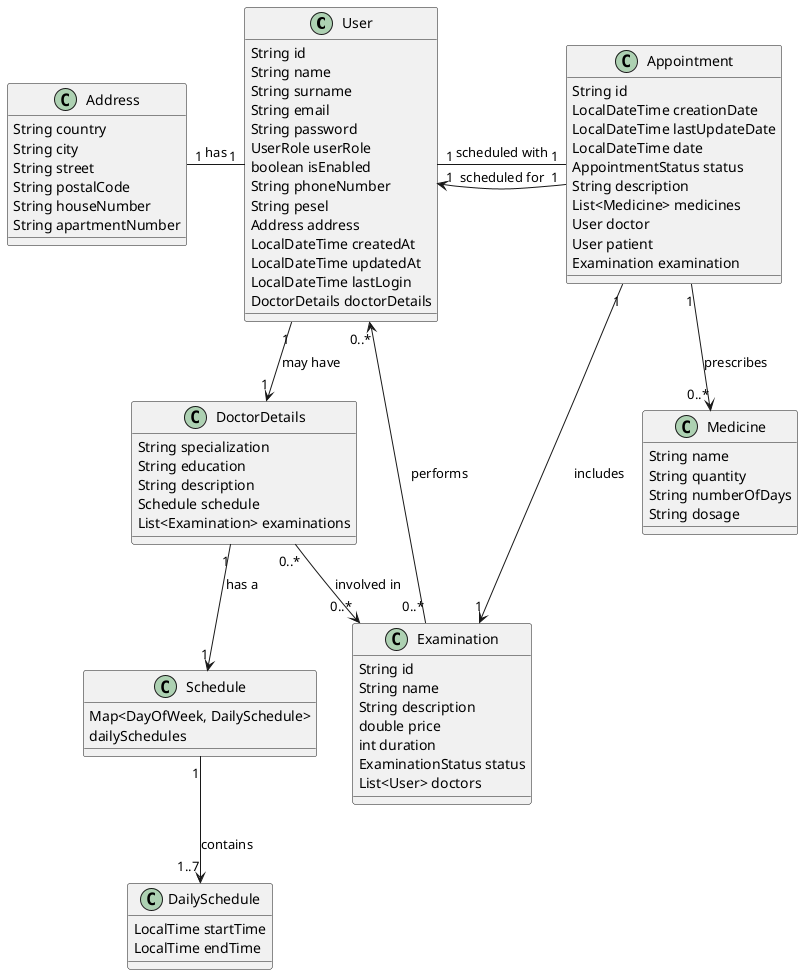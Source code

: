 @startuml
skinparam classAttributeIconSize 0
skinparam wrapWidth 250
skinparam maxMessageSize 250

class User {
    String id
    String name
    String surname
    String email
    String password
    UserRole userRole
    boolean isEnabled
    String phoneNumber
    String pesel
    Address address
    LocalDateTime createdAt
    LocalDateTime updatedAt
    LocalDateTime lastLogin
    DoctorDetails doctorDetails
}

class Address {
    String country
    String city
    String street
    String postalCode
    String houseNumber
    String apartmentNumber
}

class DoctorDetails {
    String specialization
    String education
    String description
    Schedule schedule
    List<Examination> examinations
}

class Schedule {
    Map<DayOfWeek, DailySchedule> dailySchedules
}

class DailySchedule {
    LocalTime startTime
    LocalTime endTime
}

class Examination {
    String id
    String name
    String description
    double price
    int duration
    ExaminationStatus status
    List<User> doctors
}

class Appointment {
    String id
    LocalDateTime creationDate
    LocalDateTime lastUpdateDate
    LocalDateTime date
    AppointmentStatus status
    String description
    List<Medicine> medicines
    User doctor
    User patient
    Examination examination
}

class Medicine {
    String name
    String quantity
    String numberOfDays
    String dosage
}

' Relationships
User "1" -left- "1" Address : has
User "1" --> "1" DoctorDetails : may have
DoctorDetails "1" --> "1" Schedule : has a
Schedule "1" --> "1..7" DailySchedule : contains
DoctorDetails "0..*" --> "0..*" Examination : involved in
Appointment "1" -left- "1" User : scheduled with
Appointment "1" --> "1" User : scheduled for
Appointment "1" --> "1" Examination : includes
Appointment "1" --> "0..*" Medicine : prescribes
Examination "0..*" --> "0..*" User : performs
@enduml
